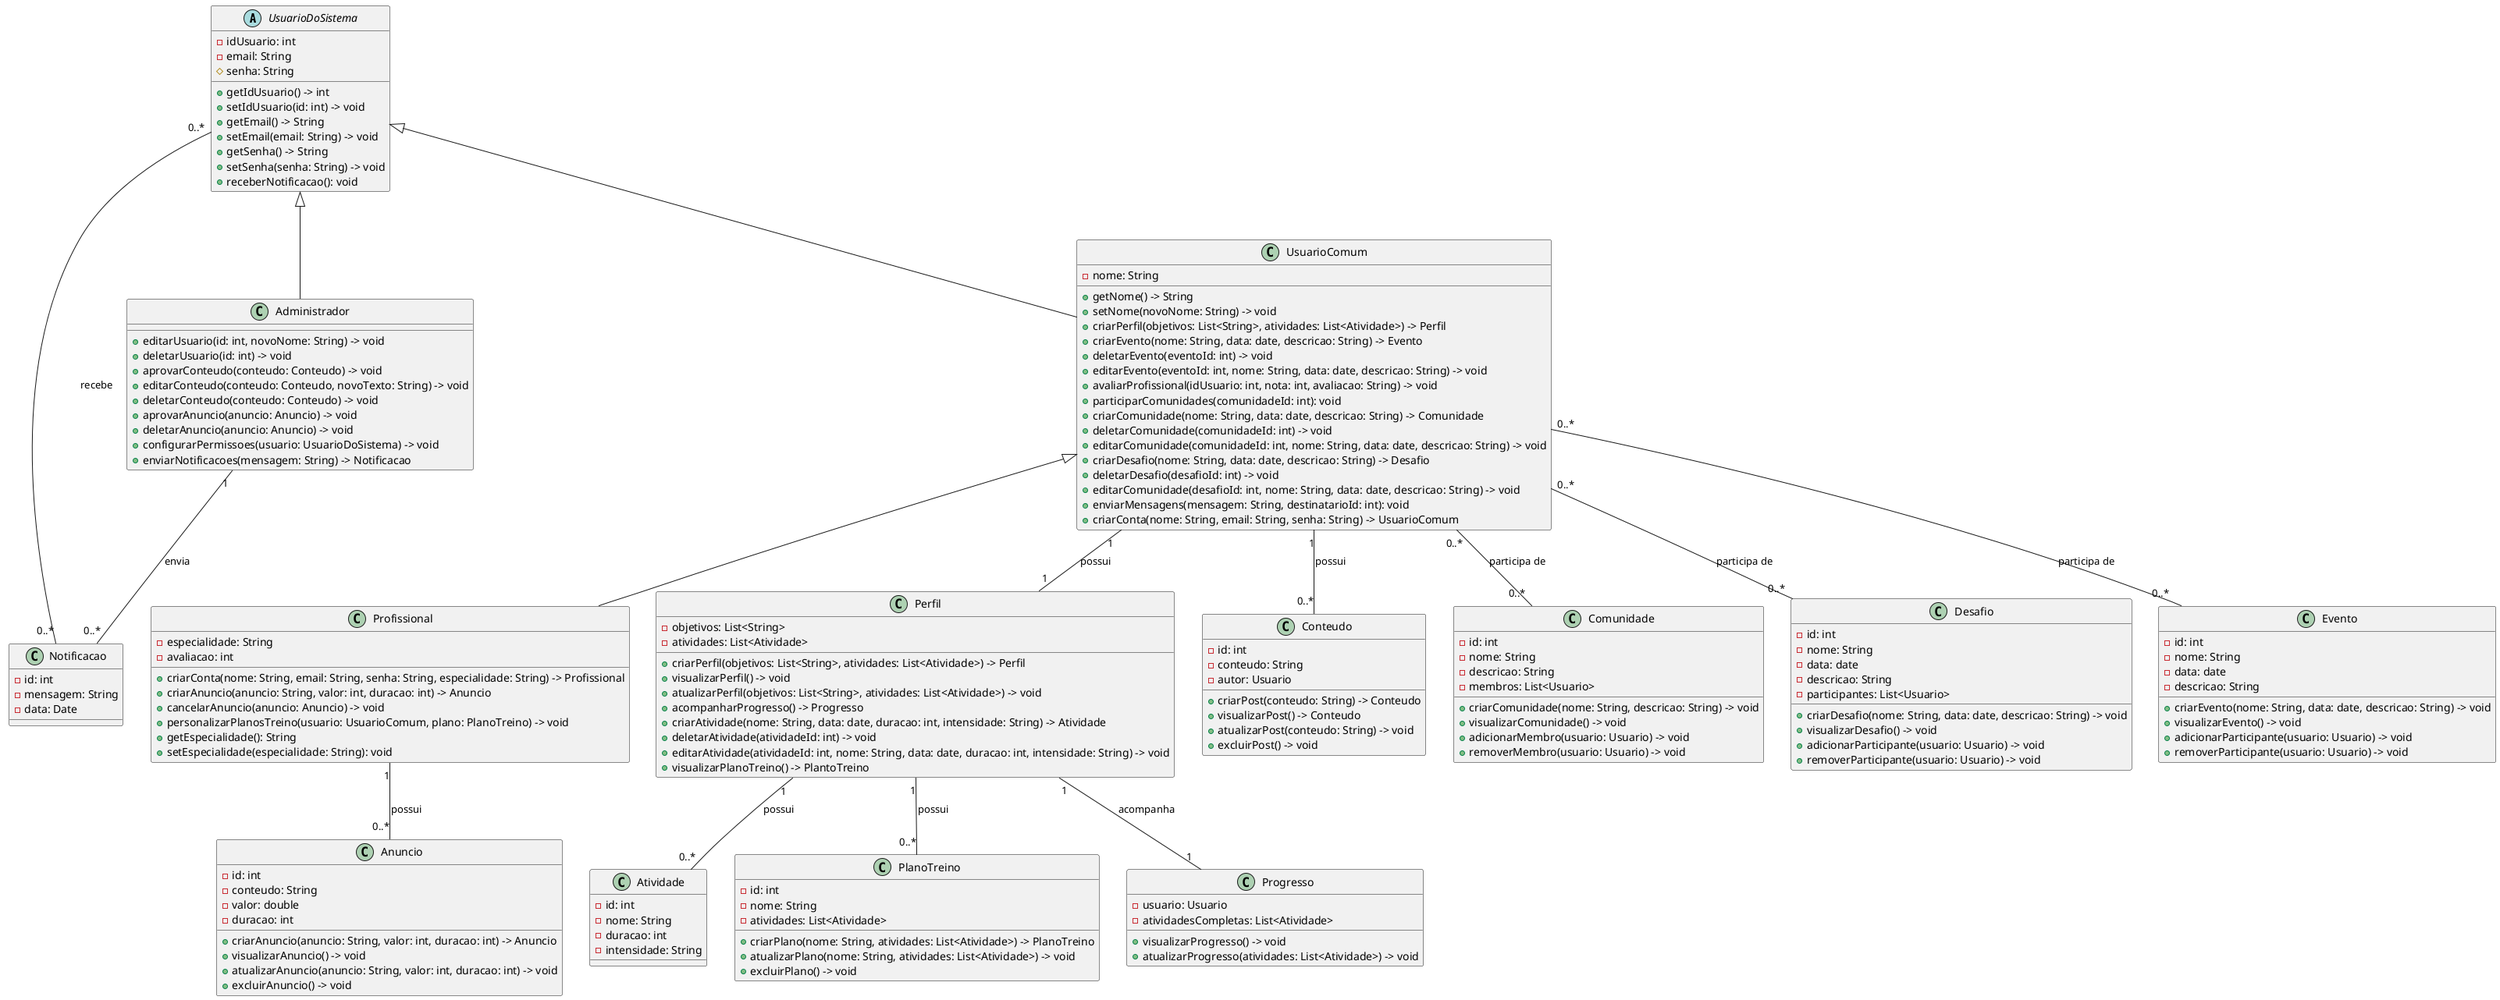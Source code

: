 @startuml

abstract class UsuarioDoSistema {
    - idUsuario: int
    - email: String
    # senha: String
    + getIdUsuario() -> int
    + setIdUsuario(id: int) -> void
    + getEmail() -> String
    + setEmail(email: String) -> void
    + getSenha() -> String
    + setSenha(senha: String) -> void
    + receberNotificacao(): void
}

class Administrador extends UsuarioDoSistema {
    + editarUsuario(id: int, novoNome: String) -> void
    + deletarUsuario(id: int) -> void
    + aprovarConteudo(conteudo: Conteudo) -> void
    + editarConteudo(conteudo: Conteudo, novoTexto: String) -> void
    + deletarConteudo(conteudo: Conteudo) -> void
    + aprovarAnuncio(anuncio: Anuncio) -> void
    + deletarAnuncio(anuncio: Anuncio) -> void
    + configurarPermissoes(usuario: UsuarioDoSistema) -> void
    + enviarNotificacoes(mensagem: String) -> Notificacao
}

class UsuarioComum extends UsuarioDoSistema {
    - nome: String
    + getNome() -> String
    + setNome(novoNome: String) -> void
    + criarPerfil(objetivos: List<String>, atividades: List<Atividade>) -> Perfil
    + criarEvento(nome: String, data: date, descricao: String) -> Evento
    + deletarEvento(eventoId: int) -> void
    + editarEvento(eventoId: int, nome: String, data: date, descricao: String) -> void
    + avaliarProfissional(idUsuario: int, nota: int, avaliacao: String) -> void
    + participarComunidades(comunidadeId: int): void
    + criarComunidade(nome: String, data: date, descricao: String) -> Comunidade
    + deletarComunidade(comunidadeId: int) -> void
    + editarComunidade(comunidadeId: int, nome: String, data: date, descricao: String) -> void
    + criarDesafio(nome: String, data: date, descricao: String) -> Desafio
    + deletarDesafio(desafioId: int) -> void
    + editarComunidade(desafioId: int, nome: String, data: date, descricao: String) -> void
    + enviarMensagens(mensagem: String, destinatarioId: int): void
    + criarConta(nome: String, email: String, senha: String) -> UsuarioComum
}

class Profissional extends UsuarioComum {
    - especialidade: String
    - avaliacao: int
    + criarConta(nome: String, email: String, senha: String, especialidade: String) -> Profissional
    + criarAnuncio(anuncio: String, valor: int, duracao: int) -> Anuncio
    + cancelarAnuncio(anuncio: Anuncio) -> void
    + personalizarPlanosTreino(usuario: UsuarioComum, plano: PlanoTreino) -> void
    + getEspecialidade(): String
    + setEspecialidade(especialidade: String): void
}

class Notificacao {
    - id: int
    - mensagem: String
    - data: Date
}

class Perfil {
    - objetivos: List<String>
    - atividades: List<Atividade>
    + criarPerfil(objetivos: List<String>, atividades: List<Atividade>) -> Perfil
    + visualizarPerfil() -> void
    + atualizarPerfil(objetivos: List<String>, atividades: List<Atividade>) -> void
    + acompanharProgresso() -> Progresso
    + criarAtividade(nome: String, data: date, duracao: int, intensidade: String) -> Atividade
    + deletarAtividade(atividadeId: int) -> void
    + editarAtividade(atividadeId: int, nome: String, data: date, duracao: int, intensidade: String) -> void
    + visualizarPlanoTreino() -> PlantoTreino
}

class Atividade {
    - id: int
    - nome: String
    - duracao: int
    - intensidade: String
}

class PlanoTreino {
    - id: int
    - nome: String
    - atividades: List<Atividade>
    + criarPlano(nome: String, atividades: List<Atividade>) -> PlanoTreino
    + atualizarPlano(nome: String, atividades: List<Atividade>) -> void
    + excluirPlano() -> void
}

class Progresso {
    - usuario: Usuario
    - atividadesCompletas: List<Atividade>
    + visualizarProgresso() -> void
    + atualizarProgresso(atividades: List<Atividade>) -> void
}

class Conteudo {
    - id: int
    - conteudo: String
    - autor: Usuario
    + criarPost(conteudo: String) -> Conteudo
    + visualizarPost() -> Conteudo
    + atualizarPost(conteudo: String) -> void
    + excluirPost() -> void
}

class Comunidade {
    - id: int
    - nome: String
    - descricao: String
    - membros: List<Usuario>
    + criarComunidade(nome: String, descricao: String) -> void
    + visualizarComunidade() -> void
    + adicionarMembro(usuario: Usuario) -> void
    + removerMembro(usuario: Usuario) -> void
}

class Desafio {
    - id: int
    - nome: String
    - data: date
    - descricao: String
    - participantes: List<Usuario>
    + criarDesafio(nome: String, data: date, descricao: String) -> void
    + visualizarDesafio() -> void
    + adicionarParticipante(usuario: Usuario) -> void
    + removerParticipante(usuario: Usuario) -> void
}

class Evento {
    - id: int
    - nome: String
    - data: date
    - descricao: String
    + criarEvento(nome: String, data: date, descricao: String) -> void
    + visualizarEvento() -> void
    + adicionarParticipante(usuario: Usuario) -> void
    + removerParticipante(usuario: Usuario) -> void
}

class Anuncio {
    - id: int
    - conteudo: String
    - valor: double
    - duracao: int
    + criarAnuncio(anuncio: String, valor: int, duracao: int) -> Anuncio
    + visualizarAnuncio() -> void
    + atualizarAnuncio(anuncio: String, valor: int, duracao: int) -> void
    + excluirAnuncio() -> void
}

UsuarioComum "1" -- "1" Perfil: possui
Perfil "1" -- "1" Progresso: acompanha
Perfil "1" -- "0..*" Atividade: possui
Perfil "1" -- "0..*" PlanoTreino: possui
UsuarioComum "1" -- "0..*" Conteudo: possui
UsuarioComum "0..*" -- "0..*" Comunidade: participa de
UsuarioComum "0..*" -- "0..*" Desafio: participa de
UsuarioComum "0..*" -- "0..*" Evento: participa de
Profissional "1" -- "0..*" Anuncio: possui
UsuarioDoSistema "0..*" -- "0..*" Notificacao: recebe
Administrador "1" -- "0..*" Notificacao: envia

@enduml
